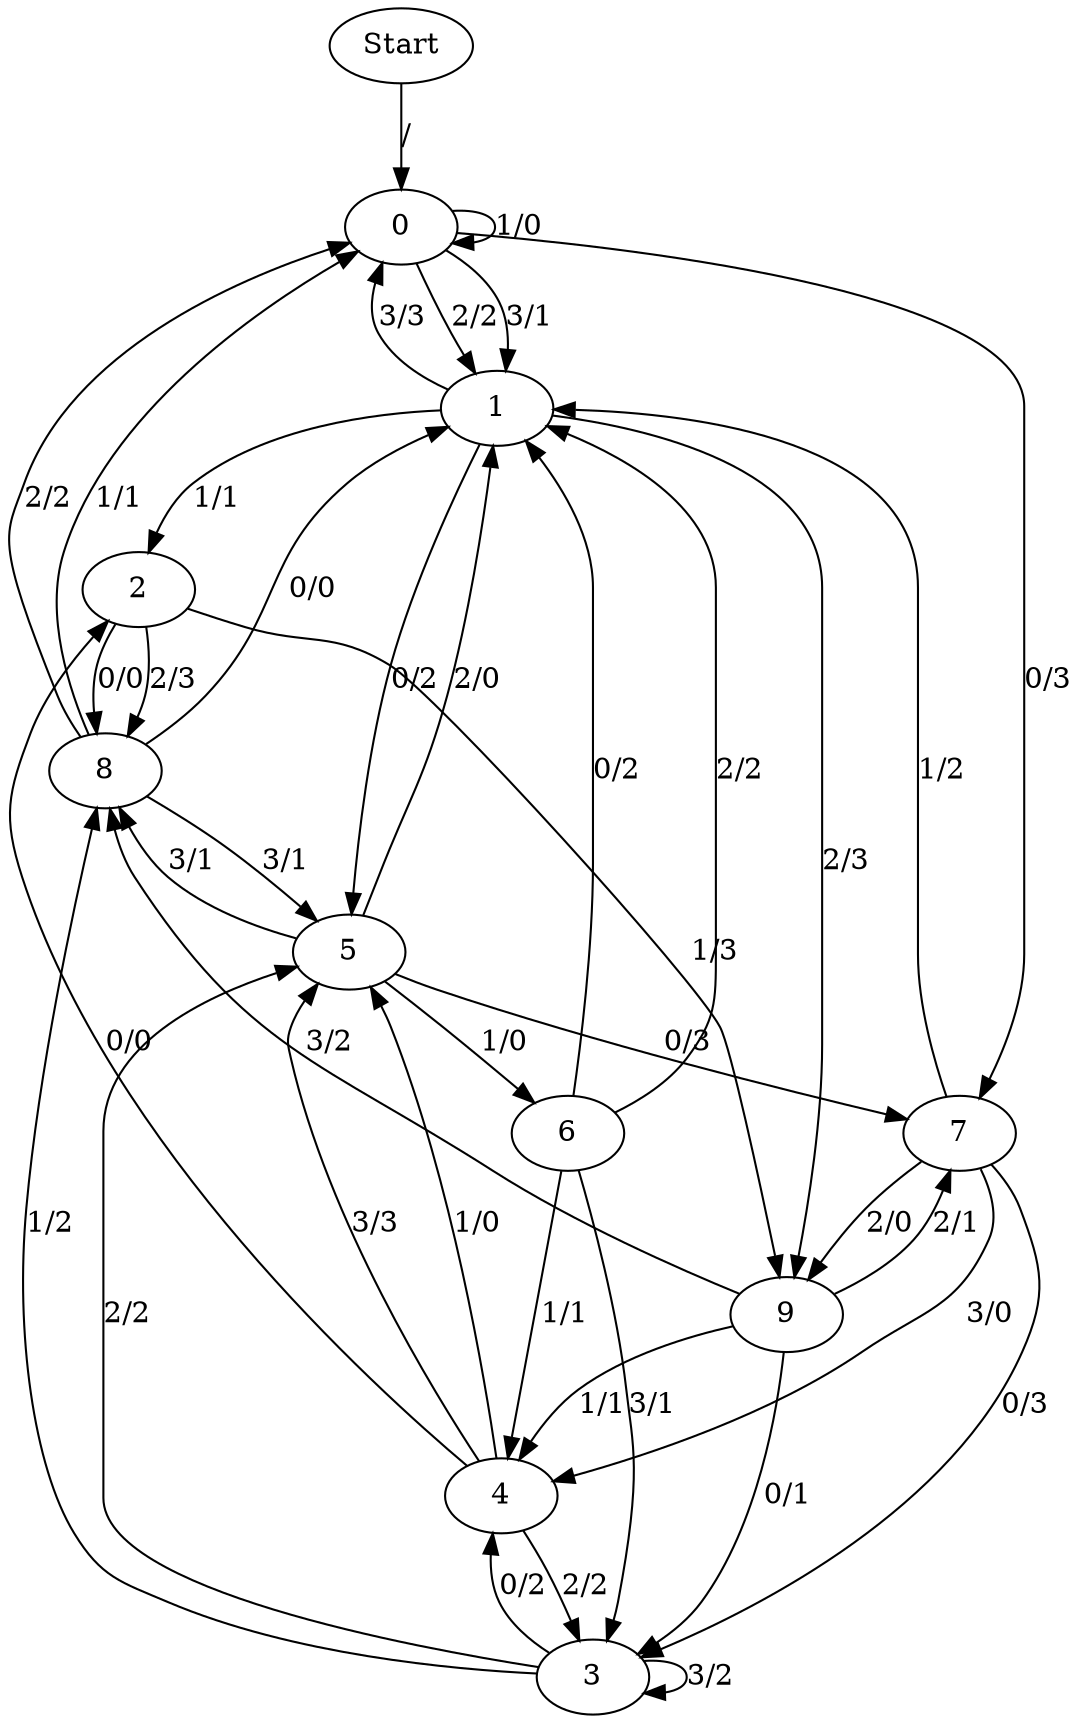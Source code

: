 digraph {
	Start -> 0 [label="/"]
	0 -> 1 [label="2/2"]
	0 -> 1 [label="3/1"]
	0 -> 7 [label="0/3"]
	0 -> 0 [label="1/0"]
	3 -> 4 [label="0/2"]
	3 -> 8 [label="1/2"]
	3 -> 5 [label="2/2"]
	3 -> 3 [label="3/2"]
	8 -> 0 [label="1/1"]
	8 -> 0 [label="2/2"]
	8 -> 5 [label="3/1"]
	8 -> 1 [label="0/0"]
	5 -> 8 [label="3/1"]
	5 -> 7 [label="0/3"]
	5 -> 6 [label="1/0"]
	5 -> 1 [label="2/0"]
	6 -> 4 [label="1/1"]
	6 -> 1 [label="2/2"]
	6 -> 3 [label="3/1"]
	6 -> 1 [label="0/2"]
	7 -> 3 [label="0/3"]
	7 -> 1 [label="1/2"]
	7 -> 9 [label="2/0"]
	7 -> 4 [label="3/0"]
	1 -> 0 [label="3/3"]
	1 -> 5 [label="0/2"]
	1 -> 2 [label="1/1"]
	1 -> 9 [label="2/3"]
	9 -> 4 [label="1/1"]
	9 -> 7 [label="2/1"]
	9 -> 8 [label="3/2"]
	9 -> 3 [label="0/1"]
	4 -> 2 [label="0/0"]
	4 -> 5 [label="1/0"]
	4 -> 3 [label="2/2"]
	4 -> 5 [label="3/3"]
	2 -> 8 [label="0/0"]
	2 -> 9 [label="1/3"]
	2 -> 8 [label="2/3"]
}